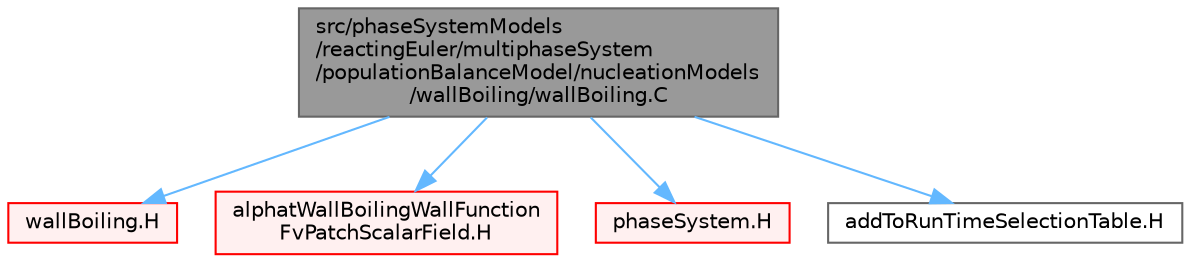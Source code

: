 digraph "src/phaseSystemModels/reactingEuler/multiphaseSystem/populationBalanceModel/nucleationModels/wallBoiling/wallBoiling.C"
{
 // LATEX_PDF_SIZE
  bgcolor="transparent";
  edge [fontname=Helvetica,fontsize=10,labelfontname=Helvetica,labelfontsize=10];
  node [fontname=Helvetica,fontsize=10,shape=box,height=0.2,width=0.4];
  Node1 [id="Node000001",label="src/phaseSystemModels\l/reactingEuler/multiphaseSystem\l/populationBalanceModel/nucleationModels\l/wallBoiling/wallBoiling.C",height=0.2,width=0.4,color="gray40", fillcolor="grey60", style="filled", fontcolor="black",tooltip=" "];
  Node1 -> Node2 [id="edge1_Node000001_Node000002",color="steelblue1",style="solid",tooltip=" "];
  Node2 [id="Node000002",label="wallBoiling.H",height=0.2,width=0.4,color="red", fillcolor="#FFF0F0", style="filled",URL="$multiphaseSystem_2populationBalanceModel_2nucleationModels_2wallBoiling_2wallBoiling_8H.html",tooltip=" "];
  Node1 -> Node401 [id="edge2_Node000001_Node000401",color="steelblue1",style="solid",tooltip=" "];
  Node401 [id="Node000401",label="alphatWallBoilingWallFunction\lFvPatchScalarField.H",height=0.2,width=0.4,color="red", fillcolor="#FFF0F0", style="filled",URL="$alphatWallBoilingWallFunctionFvPatchScalarField_8H.html",tooltip=" "];
  Node1 -> Node428 [id="edge3_Node000001_Node000428",color="steelblue1",style="solid",tooltip=" "];
  Node428 [id="Node000428",label="phaseSystem.H",height=0.2,width=0.4,color="red", fillcolor="#FFF0F0", style="filled",URL="$phaseSystem_8H.html",tooltip=" "];
  Node1 -> Node450 [id="edge4_Node000001_Node000450",color="steelblue1",style="solid",tooltip=" "];
  Node450 [id="Node000450",label="addToRunTimeSelectionTable.H",height=0.2,width=0.4,color="grey40", fillcolor="white", style="filled",URL="$addToRunTimeSelectionTable_8H.html",tooltip="Macros for easy insertion into run-time selection tables."];
}
